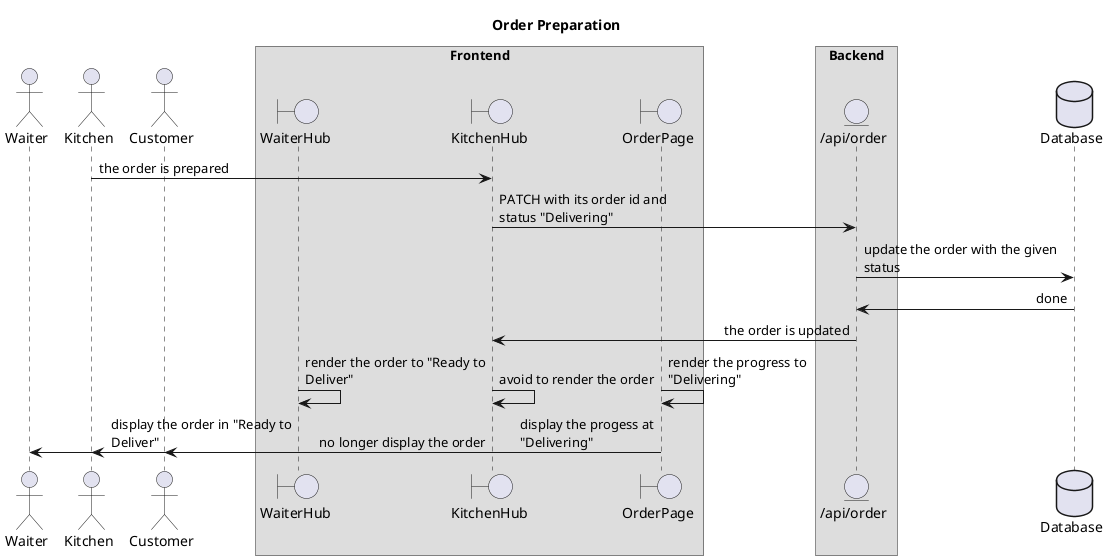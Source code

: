 ' This diagram is written in plantuml with the aid of
' jebbs' [PlantUML](https://marketplace.visualstudio.com/items?itemName=jebbs.plantuml) plugin in VSCode
@startuml
' diagram format
skinparam sequenceArrowThickness 1
skinparam maxmessagesize 200
skinparam BoxPadding 50
skinparam SequenceMessageAlign first
!pragma teoz true

title Order Preparation

' actors
actor Waiter
actor Kitchen
actor Customer
' frontend entities
box Frontend
boundary WaiterHub
boundary KitchenHub
boundary OrderPage
end box
' backend entities
box Backend
entity "/api/order" as OrderAPI
end box
' database entities
database Database

Kitchen -> KitchenHub: the order is prepared
KitchenHub -> OrderAPI: PATCH with its order id and status "Delivering"
OrderAPI -> Database: update the order with the given status
Database -> OrderAPI: done
OrderAPI -> KitchenHub: the order is updated
KitchenHub -> KitchenHub: avoid to render the order
& WaiterHub -> WaiterHub: render the order to "Ready to Deliver"
& OrderPage -> OrderPage: render the progress to "Delivering"
KitchenHub -> Kitchen: no longer display the order
& WaiterHub -> Waiter: display the order in "Ready to Deliver"
& OrderPage -> Customer: display the progess at "Delivering"
@enduml